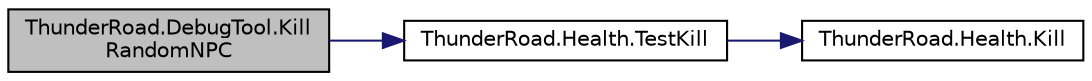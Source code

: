 digraph "ThunderRoad.DebugTool.KillRandomNPC"
{
 // LATEX_PDF_SIZE
  edge [fontname="Helvetica",fontsize="10",labelfontname="Helvetica",labelfontsize="10"];
  node [fontname="Helvetica",fontsize="10",shape=record];
  rankdir="LR";
  Node1 [label="ThunderRoad.DebugTool.Kill\lRandomNPC",height=0.2,width=0.4,color="black", fillcolor="grey75", style="filled", fontcolor="black",tooltip="Kills the random NPC."];
  Node1 -> Node2 [color="midnightblue",fontsize="10",style="solid",fontname="Helvetica"];
  Node2 [label="ThunderRoad.Health.TestKill",height=0.2,width=0.4,color="black", fillcolor="white", style="filled",URL="$class_thunder_road_1_1_health.html#ab1ada959472edd44e81c8fabf5a35293",tooltip="Tests the kill."];
  Node2 -> Node3 [color="midnightblue",fontsize="10",style="solid",fontname="Helvetica"];
  Node3 [label="ThunderRoad.Health.Kill",height=0.2,width=0.4,color="black", fillcolor="white", style="filled",URL="$class_thunder_road_1_1_health.html#a2c2a538f37e7523fbd5b75b67afa1985",tooltip="Kills this instance."];
}
